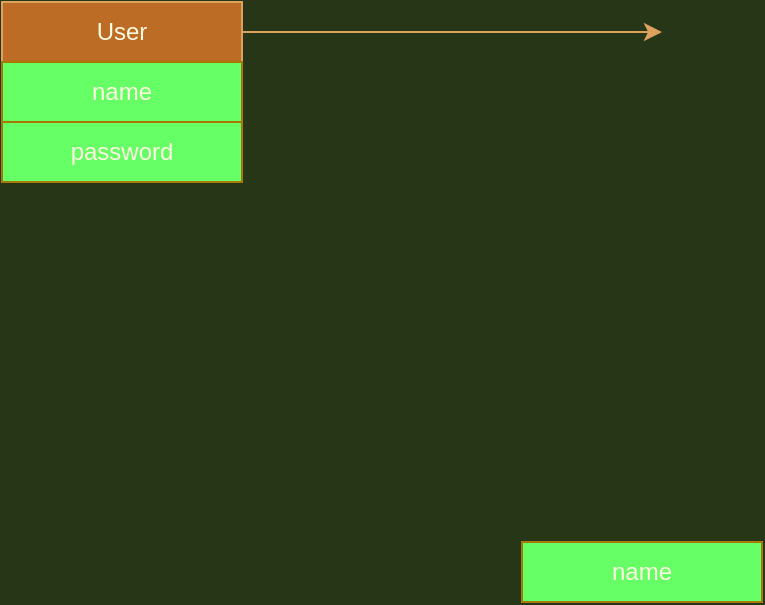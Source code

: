 <mxfile version="14.9.0" type="github">
  <diagram id="C5RBs43oDa-KdzZeNtuy" name="Page-1">
    <mxGraphModel dx="1035" dy="613" grid="1" gridSize="10" guides="1" tooltips="1" connect="1" arrows="1" fold="1" page="1" pageScale="1" pageWidth="827" pageHeight="1169" background="#283618" math="0" shadow="0">
      <root>
        <mxCell id="WIyWlLk6GJQsqaUBKTNV-0" />
        <mxCell id="WIyWlLk6GJQsqaUBKTNV-1" parent="WIyWlLk6GJQsqaUBKTNV-0" />
        <mxCell id="2Cb24R3oSiqkgb4w494D-0" value="" style="rounded=0;whiteSpace=wrap;html=1;fillColor=#BC6C25;strokeColor=#DDA15E;fontColor=#FEFAE0;" vertex="1" parent="WIyWlLk6GJQsqaUBKTNV-1">
          <mxGeometry x="60" y="40" width="120" height="30" as="geometry" />
        </mxCell>
        <mxCell id="2Cb24R3oSiqkgb4w494D-9" style="edgeStyle=orthogonalEdgeStyle;curved=0;rounded=1;sketch=0;orthogonalLoop=1;jettySize=auto;html=1;fontColor=#FEFAE0;strokeColor=#DDA15E;fillColor=#BC6C25;" edge="1" parent="WIyWlLk6GJQsqaUBKTNV-1" source="2Cb24R3oSiqkgb4w494D-1">
          <mxGeometry relative="1" as="geometry">
            <mxPoint x="390" y="55" as="targetPoint" />
          </mxGeometry>
        </mxCell>
        <mxCell id="2Cb24R3oSiqkgb4w494D-1" value="User" style="text;html=1;strokeColor=#DDA15E;fillColor=#BC6C25;align=center;verticalAlign=middle;whiteSpace=wrap;rounded=0;fontColor=#FEFAE0;" vertex="1" parent="WIyWlLk6GJQsqaUBKTNV-1">
          <mxGeometry x="60" y="40" width="120" height="30" as="geometry" />
        </mxCell>
        <mxCell id="2Cb24R3oSiqkgb4w494D-11" value="" style="rounded=0;whiteSpace=wrap;html=1;sketch=0;fontColor=#FEFAE0;strokeColor=#A87900;fillColor=#66FF66;" vertex="1" parent="WIyWlLk6GJQsqaUBKTNV-1">
          <mxGeometry x="60" y="70" width="120" height="30" as="geometry" />
        </mxCell>
        <mxCell id="2Cb24R3oSiqkgb4w494D-12" value="&lt;div&gt;name&lt;/div&gt;" style="text;html=1;strokeColor=none;fillColor=none;align=center;verticalAlign=middle;whiteSpace=wrap;rounded=0;sketch=0;fontColor=#FEFAE0;" vertex="1" parent="WIyWlLk6GJQsqaUBKTNV-1">
          <mxGeometry x="60" y="70" width="120" height="30" as="geometry" />
        </mxCell>
        <mxCell id="2Cb24R3oSiqkgb4w494D-13" value="" style="rounded=0;whiteSpace=wrap;html=1;sketch=0;fontColor=#FEFAE0;strokeColor=#A87900;fillColor=#66FF66;" vertex="1" parent="WIyWlLk6GJQsqaUBKTNV-1">
          <mxGeometry x="60" y="100" width="120" height="30" as="geometry" />
        </mxCell>
        <mxCell id="2Cb24R3oSiqkgb4w494D-14" value="&lt;div&gt;password&lt;/div&gt;" style="text;html=1;strokeColor=none;fillColor=none;align=center;verticalAlign=middle;whiteSpace=wrap;rounded=0;sketch=0;fontColor=#FEFAE0;" vertex="1" parent="WIyWlLk6GJQsqaUBKTNV-1">
          <mxGeometry x="60" y="100" width="120" height="30" as="geometry" />
        </mxCell>
        <mxCell id="2Cb24R3oSiqkgb4w494D-15" value="" style="rounded=0;whiteSpace=wrap;html=1;sketch=0;fontColor=#FEFAE0;strokeColor=#A87900;fillColor=#66FF66;" vertex="1" parent="WIyWlLk6GJQsqaUBKTNV-1">
          <mxGeometry x="320" y="310" width="120" height="30" as="geometry" />
        </mxCell>
        <mxCell id="2Cb24R3oSiqkgb4w494D-16" value="&lt;div&gt;name&lt;/div&gt;" style="text;html=1;strokeColor=none;fillColor=none;align=center;verticalAlign=middle;whiteSpace=wrap;rounded=0;sketch=0;fontColor=#FEFAE0;" vertex="1" parent="WIyWlLk6GJQsqaUBKTNV-1">
          <mxGeometry x="320" y="310" width="120" height="30" as="geometry" />
        </mxCell>
      </root>
    </mxGraphModel>
  </diagram>
</mxfile>
